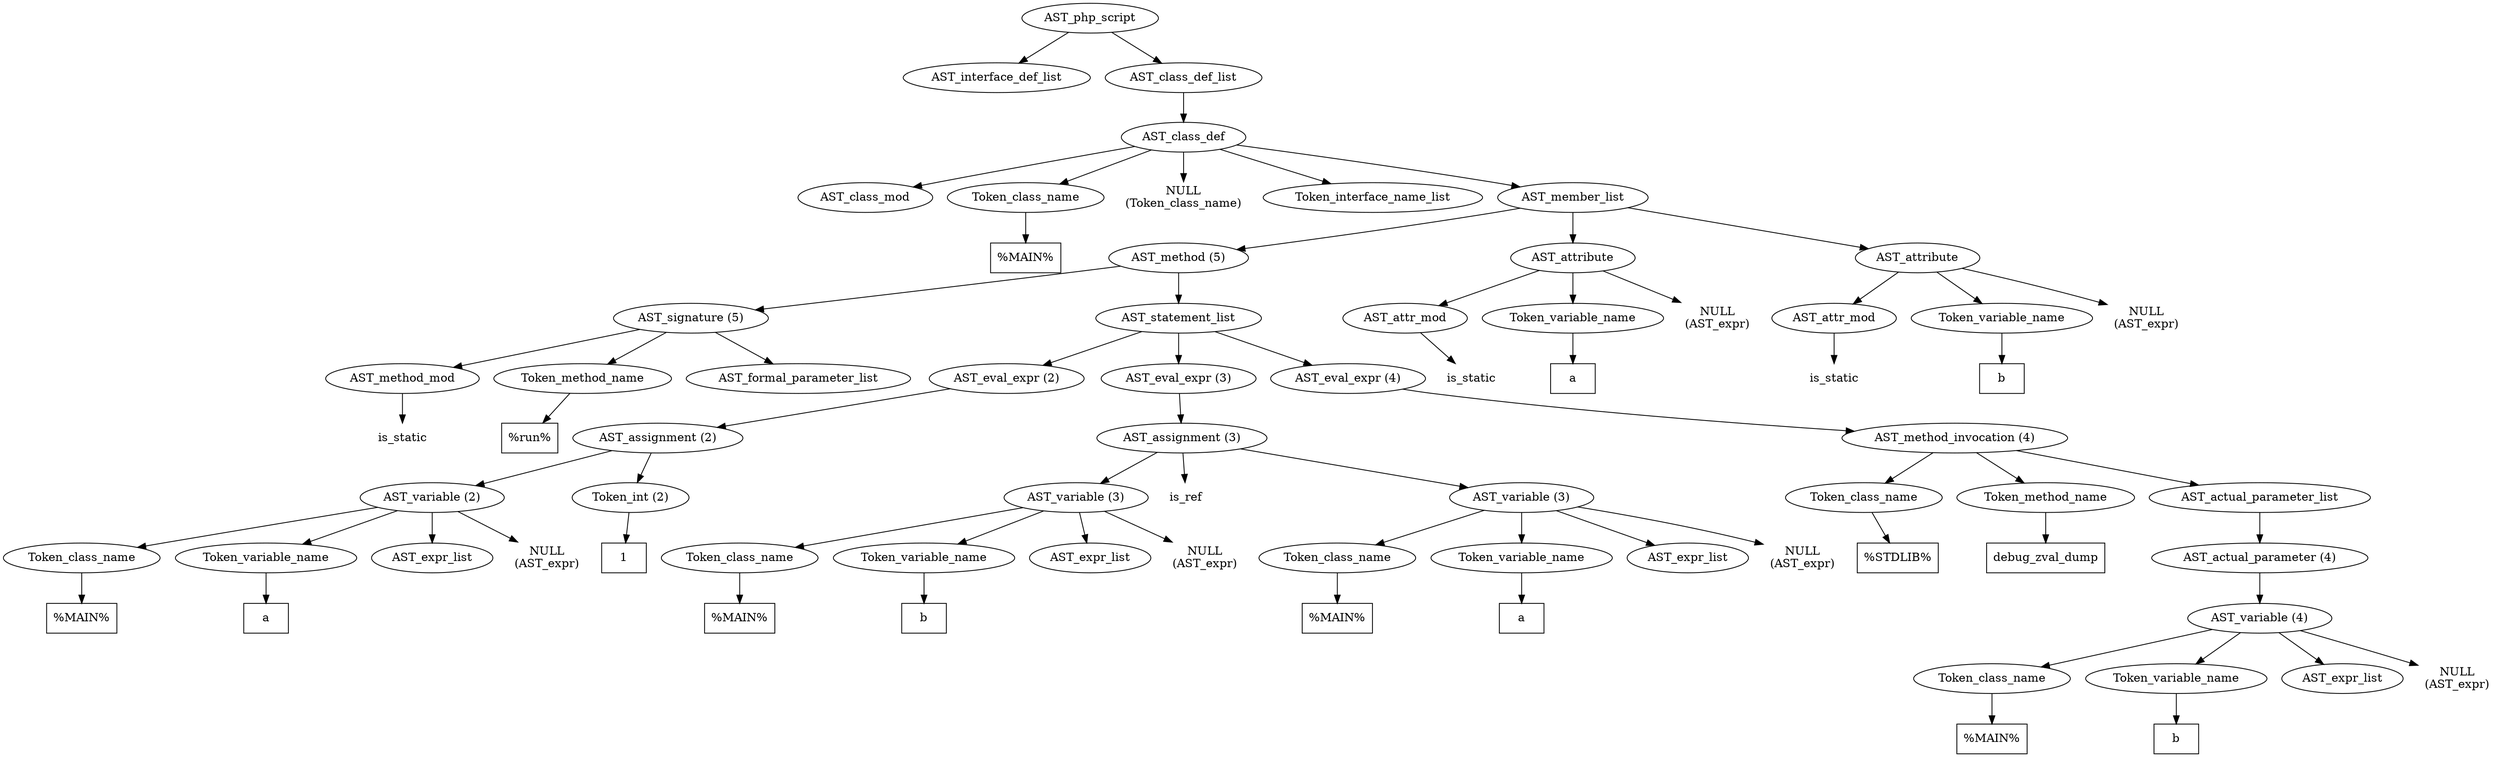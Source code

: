 /*
 * AST in dot format generated by phc -- the PHP compiler
 */

digraph AST {
node_0 [label="AST_php_script"];
node_1 [label="AST_interface_def_list"];
node_2 [label="AST_class_def_list"];
node_3 [label="AST_class_def"];
node_4 [label="AST_class_mod"];
node_5 [label="Token_class_name"];
node_6 [label="%MAIN%", shape=box]
node_5 -> node_6;
node_7 [label="NULL\n(Token_class_name)", shape=plaintext]
node_8 [label="Token_interface_name_list"];
node_9 [label="AST_member_list"];
node_10 [label="AST_method (5)"];
node_11 [label="AST_signature (5)"];
node_12 [label="AST_method_mod"];
node_13 [label="is_static", shape=plaintext]
node_12 -> node_13;
node_14 [label="Token_method_name"];
node_15 [label="%run%", shape=box]
node_14 -> node_15;
node_16 [label="AST_formal_parameter_list"];
node_11 -> node_16;
node_11 -> node_14;
node_11 -> node_12;
node_17 [label="AST_statement_list"];
node_18 [label="AST_eval_expr (2)"];
node_19 [label="AST_assignment (2)"];
node_20 [label="AST_variable (2)"];
node_21 [label="Token_class_name"];
node_22 [label="%MAIN%", shape=box]
node_21 -> node_22;
node_23 [label="Token_variable_name"];
node_24 [label="a", shape=box]
node_23 -> node_24;
node_25 [label="AST_expr_list"];
node_26 [label="NULL\n(AST_expr)", shape=plaintext]
node_20 -> node_26;
node_20 -> node_25;
node_20 -> node_23;
node_20 -> node_21;
node_27 [label="Token_int (2)"];
node_28 [label="1", shape=box]
node_27 -> node_28;
node_19 -> node_27;
node_19 -> node_20;
node_18 -> node_19;
node_29 [label="AST_eval_expr (3)"];
node_30 [label="AST_assignment (3)"];
node_31 [label="AST_variable (3)"];
node_32 [label="Token_class_name"];
node_33 [label="%MAIN%", shape=box]
node_32 -> node_33;
node_34 [label="Token_variable_name"];
node_35 [label="b", shape=box]
node_34 -> node_35;
node_36 [label="AST_expr_list"];
node_37 [label="NULL\n(AST_expr)", shape=plaintext]
node_31 -> node_37;
node_31 -> node_36;
node_31 -> node_34;
node_31 -> node_32;
node_38 [label="is_ref", shape=plaintext]
node_39 [label="AST_variable (3)"];
node_40 [label="Token_class_name"];
node_41 [label="%MAIN%", shape=box]
node_40 -> node_41;
node_42 [label="Token_variable_name"];
node_43 [label="a", shape=box]
node_42 -> node_43;
node_44 [label="AST_expr_list"];
node_45 [label="NULL\n(AST_expr)", shape=plaintext]
node_39 -> node_45;
node_39 -> node_44;
node_39 -> node_42;
node_39 -> node_40;
node_30 -> node_39;
node_30 -> node_38;
node_30 -> node_31;
node_29 -> node_30;
node_46 [label="AST_eval_expr (4)"];
node_47 [label="AST_method_invocation (4)"];
node_48 [label="Token_class_name"];
node_49 [label="%STDLIB%", shape=box]
node_48 -> node_49;
node_50 [label="Token_method_name"];
node_51 [label="debug_zval_dump", shape=box]
node_50 -> node_51;
node_52 [label="AST_actual_parameter_list"];
node_53 [label="AST_actual_parameter (4)"];
node_54 [label="AST_variable (4)"];
node_55 [label="Token_class_name"];
node_56 [label="%MAIN%", shape=box]
node_55 -> node_56;
node_57 [label="Token_variable_name"];
node_58 [label="b", shape=box]
node_57 -> node_58;
node_59 [label="AST_expr_list"];
node_60 [label="NULL\n(AST_expr)", shape=plaintext]
node_54 -> node_60;
node_54 -> node_59;
node_54 -> node_57;
node_54 -> node_55;
node_53 -> node_54;
node_52 -> node_53;
node_47 -> node_52;
node_47 -> node_50;
node_47 -> node_48;
node_46 -> node_47;
node_17 -> node_46;
node_17 -> node_29;
node_17 -> node_18;
node_10 -> node_17;
node_10 -> node_11;
node_61 [label="AST_attribute"];
node_62 [label="AST_attr_mod"];
node_63 [label="is_static", shape=plaintext]
node_62 -> node_63;
node_64 [label="Token_variable_name"];
node_65 [label="a", shape=box]
node_64 -> node_65;
node_66 [label="NULL\n(AST_expr)", shape=plaintext]
node_61 -> node_66;
node_61 -> node_64;
node_61 -> node_62;
node_67 [label="AST_attribute"];
node_68 [label="AST_attr_mod"];
node_69 [label="is_static", shape=plaintext]
node_68 -> node_69;
node_70 [label="Token_variable_name"];
node_71 [label="b", shape=box]
node_70 -> node_71;
node_72 [label="NULL\n(AST_expr)", shape=plaintext]
node_67 -> node_72;
node_67 -> node_70;
node_67 -> node_68;
node_9 -> node_67;
node_9 -> node_61;
node_9 -> node_10;
node_3 -> node_9;
node_3 -> node_8;
node_3 -> node_7;
node_3 -> node_5;
node_3 -> node_4;
node_2 -> node_3;
node_0 -> node_2;
node_0 -> node_1;
}
